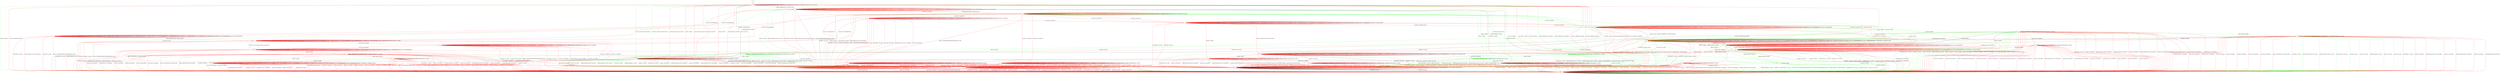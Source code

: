 digraph "" {
	graph ["Incoming time"=0.08380889892578125,
		"Outgoing time"=0.1532895565032959,
		Output="{'States': 36, 'Transitions': 837, 'Filename': '../results/ssh/OpenSSH-DropBear-z3-3.dot'}",
		Reference="{'States': 32, 'Transitions': 683, 'Filename': '../subjects/ssh/OpenSSH.dot'}",
		Solver=z3,
		Updated="{'States': 18, 'Transitions': 222, 'Filename': '../subjects/ssh/DropBear.dot'}",
		"f-measure"=0.15027624309392265,
		precision=0.3063063063063063,
		recall=0.09956076134699854
	];
	a -> a	[key=0,
		label="CH_CLOSE / CH_NONE"];
	a -> a	[key=1,
		label="CH_REQUEST_PTY / CH_NONE"];
	a -> a	[key=2,
		label="CH_EOF / CH_NONE"];
	a -> a	[key=3,
		label="CH_DATA / CH_NONE"];
	a -> a	[key=4,
		color=red,
		label="CH_WINDOW_ADJUST / CH_NONE"];
	a -> a	[key=5,
		color=red,
		label="CH_EXTENDED_DATA / CH_NONE"];
	a -> d	[key=0,
		color=green,
		label="UA_PK_NOK / KEXINIT"];
	a -> d	[key=1,
		color=green,
		label="SERVICE_REQUEST_AUTH / KEXINIT"];
	a -> d	[key=2,
		color=green,
		label="SERVICE_REQUEST_CONN / KEXINIT"];
	a -> d	[key=3,
		color=green,
		label="UA_PK_OK / KEXINIT"];
	a -> d	[key=4,
		color=red,
		label="DISCONNECT / KEXINIT"];
	a -> d	[key=5,
		color=red,
		label="UA_PK_OK / KEXINIT+DISCONNECT"];
	a -> d	[key=6,
		color=red,
		label="UA_NONE / KEXINIT+DISCONNECT"];
	a -> d	[key=7,
		color=red,
		label="NEWKEYS / KEXINIT"];
	a -> d	[key=8,
		color=red,
		label="UA_PK_NOK / KEXINIT+DISCONNECT"];
	a -> d	[key=9,
		color=red,
		label="UA_PW_OK / KEXINIT+DISCONNECT"];
	a -> d	[key=10,
		color=red,
		label="UA_PW_NOK / KEXINIT+DISCONNECT"];
	a -> e	[key=0,
		color=red,
		label="REKEY / KEXINIT|KEX31+NEWKEYS|NO_RESP"];
	a -> h	[key=0,
		label="KEXINIT / KEXINIT"];
	a -> h	[key=1,
		color=green,
		label="KEX30 / KEXINIT+UNIMPLEMENTED"];
	a -> h	[key=2,
		color=green,
		label="NEWKEYS / KEXINIT+UNIMPLEMENTED"];
	a -> h	[key=3,
		color=red,
		label="SERVICE_REQUEST_AUTH / KEXINIT"];
	a -> h	[key=4,
		color=red,
		label="DEBUG / KEXINIT"];
	a -> h	[key=5,
		color=red,
		label="SERVICE_REQUEST_CONN / KEXINIT"];
	a -> h	[key=6,
		color=red,
		label="KEX30 / KEXINIT"];
	a -> h	[key=7,
		color=red,
		label="IGNORE / KEXINIT"];
	a -> h	[key=8,
		color=red,
		label="UNIMPLEMENTED / KEXINIT"];
	a -> n	[key=0,
		color=green,
		label="CH_OPEN / KEXINIT"];
	a -> n	[key=1,
		color=red,
		label="CH_OPEN / KEXINIT+DISCONNECT"];
	o	[color=green];
	a -> o	[key=0,
		color=green,
		label="KEXINIT_PROCEED / KEXINIT"];
	b -> b	[key=0,
		label="CH_OPEN / CH_MAX"];
	b -> b	[key=1,
		color=red,
		label="DEBUG / NO_RESP"];
	b -> b	[key=2,
		color=red,
		label="IGNORE / NO_RESP"];
	b -> b	[key=3,
		color=red,
		label="UNIMPLEMENTED / NO_RESP"];
	b -> d	[key=0,
		color=green,
		label="CH_CLOSE / NO_CONN"];
	b -> d	[key=1,
		color=red,
		label="CH_CLOSE / DISCONNECT"];
	b -> g	[key=0,
		color=green,
		label="KEX30 / KEX31+NEWKEYS"];
	b -> n	[key=0,
		color=green,
		label="UA_PK_NOK / NO_CONN"];
	b -> n	[key=1,
		color=green,
		label="SERVICE_REQUEST_AUTH / NO_CONN"];
	b -> n	[key=2,
		color=green,
		label="SERVICE_REQUEST_CONN / NO_CONN"];
	b -> n	[key=3,
		color=green,
		label="NEWKEYS / UNIMPLEMENTED"];
	b -> n	[key=4,
		color=green,
		label="CH_REQUEST_PTY / NO_CONN"];
	b -> n	[key=5,
		color=green,
		label="CH_DATA / NO_CONN"];
	b -> n	[key=6,
		color=green,
		label="UA_PK_OK / NO_CONN"];
	b -> n	[key=7,
		color=green,
		label="KEXINIT_PROCEED / NO_CONN"];
	b -> n	[key=8,
		color=green,
		label="KEXINIT / NO_CONN"];
	b -> n	[key=9,
		color=green,
		label="CH_EOF / NO_CONN"];
	b -> n	[key=10,
		color=red,
		label="DISCONNECT / NO_CONN"];
	b -> n	[key=11,
		color=red,
		label="KEXINIT / DISCONNECT"];
	b -> n	[key=12,
		color=red,
		label="SERVICE_REQUEST_AUTH / DISCONNECT"];
	b -> n	[key=13,
		color=red,
		label="CH_WINDOW_ADJUST / DISCONNECT"];
	b -> n	[key=14,
		color=red,
		label="UA_PK_OK / DISCONNECT"];
	b -> n	[key=15,
		color=red,
		label="SERVICE_REQUEST_CONN / DISCONNECT"];
	b -> n	[key=16,
		color=red,
		label="UA_NONE / DISCONNECT"];
	b -> n	[key=17,
		color=red,
		label="CH_EXTENDED_DATA / DISCONNECT"];
	b -> n	[key=18,
		color=red,
		label="NEWKEYS / NO_CONN"];
	b -> n	[key=19,
		color=red,
		label="UA_PK_NOK / DISCONNECT"];
	b -> n	[key=20,
		color=red,
		label="CH_REQUEST_PTY / DISCONNECT"];
	b -> n	[key=21,
		color=red,
		label="CH_EOF / DISCONNECT"];
	b -> n	[key=22,
		color=red,
		label="CH_DATA / DISCONNECT"];
	b -> n	[key=23,
		color=red,
		label="UA_PW_OK / DISCONNECT"];
	b -> n	[key=24,
		color=red,
		label="UA_PW_NOK / DISCONNECT"];
	b -> n	[key=25,
		color=red,
		label="REKEY / DISCONNECT|NO_CONN|NO_CONN"];
	jj	[color=red];
	b -> jj	[key=0,
		color=red,
		label="KEX30 / KEX31+NEWKEYS"];
	c -> b	[key=0,
		label="KEXINIT / KEXINIT"];
	c -> c	[key=0,
		label="CH_OPEN / CH_MAX"];
	c -> c	[key=1,
		label="CH_DATA / NO_RESP"];
	c -> c	[key=2,
		color=green,
		label="UA_PK_NOK / NO_RESP"];
	c -> c	[key=3,
		color=green,
		label="SERVICE_REQUEST_AUTH / SERVICE_ACCEPT"];
	c -> c	[key=4,
		color=green,
		label="SERVICE_REQUEST_CONN / SERVICE_ACCEPT"];
	c -> c	[key=5,
		color=green,
		label="UA_PK_OK / NO_RESP"];
	c -> c	[key=6,
		color=red,
		label="SERVICE_REQUEST_AUTH / UNIMPLEMENTED"];
	c -> c	[key=7,
		color=red,
		label="CH_WINDOW_ADJUST / NO_RESP"];
	c -> c	[key=8,
		color=red,
		label="DEBUG / NO_RESP"];
	c -> c	[key=9,
		color=red,
		label="UA_PK_OK / UNIMPLEMENTED"];
	c -> c	[key=10,
		color=red,
		label="SERVICE_REQUEST_CONN / UNIMPLEMENTED"];
	c -> c	[key=11,
		color=red,
		label="UA_NONE / UNIMPLEMENTED"];
	c -> c	[key=12,
		color=red,
		label="CH_EXTENDED_DATA / NO_RESP"];
	c -> c	[key=13,
		color=red,
		label="UA_PK_NOK / UNIMPLEMENTED"];
	c -> c	[key=14,
		color=red,
		label="KEX30 / UNIMPLEMENTED"];
	c -> c	[key=15,
		color=red,
		label="IGNORE / NO_RESP"];
	c -> c	[key=16,
		color=red,
		label="CH_EOF / NO_RESP"];
	c -> c	[key=17,
		color=red,
		label="UNIMPLEMENTED / NO_RESP"];
	c -> c	[key=18,
		color=red,
		label="UA_PW_OK / UNIMPLEMENTED"];
	c -> c	[key=19,
		color=red,
		label="UA_PW_NOK / UNIMPLEMENTED"];
	c -> i	[key=0,
		color=green,
		label="CH_EOF / CH_EOF"];
	c -> i	[key=1,
		color=red,
		label="REKEY / KEXINIT|KEX31+NEWKEYS|NO_RESP"];
	c -> j	[key=0,
		color=green,
		label="CH_CLOSE / CH_EOF"];
	c -> n	[key=0,
		label="NEWKEYS / NO_CONN"];
	c -> n	[key=1,
		color=green,
		label="KEX30 / NO_CONN"];
	c -> n	[key=2,
		color=green,
		label="CH_REQUEST_PTY / NO_CONN"];
	c -> n	[key=3,
		color=red,
		label="DISCONNECT / NO_CONN"];
	c -> n	[key=4,
		color=red,
		label="CH_REQUEST_PTY / DISCONNECT"];
	r	[color=green];
	c -> r	[key=0,
		color=green,
		label="KEXINIT_PROCEED / KEXINIT"];
	t	[color=red];
	c -> t	[key=0,
		color=red,
		label="CH_CLOSE / CH_CLOSE"];
	d -> d	[key=0,
		label="KEXINIT / NO_CONN"];
	d -> d	[key=1,
		label="SERVICE_REQUEST_AUTH / NO_CONN"];
	d -> d	[key=2,
		label="UA_PK_OK / NO_CONN"];
	d -> d	[key=3,
		label="SERVICE_REQUEST_CONN / NO_CONN"];
	d -> d	[key=4,
		label="NEWKEYS / NO_CONN"];
	d -> d	[key=5,
		label="UA_PK_NOK / NO_CONN"];
	d -> d	[key=6,
		label="CH_CLOSE / CH_NONE"];
	d -> d	[key=7,
		label="CH_REQUEST_PTY / CH_NONE"];
	d -> d	[key=8,
		label="KEX30 / NO_CONN"];
	d -> d	[key=9,
		label="CH_EOF / CH_NONE"];
	d -> d	[key=10,
		label="CH_DATA / CH_NONE"];
	d -> d	[key=11,
		color=green,
		label="KEXINIT_PROCEED / NO_CONN"];
	d -> d	[key=12,
		color=red,
		label="DISCONNECT / NO_CONN"];
	d -> d	[key=13,
		color=red,
		label="CH_WINDOW_ADJUST / CH_NONE"];
	d -> d	[key=14,
		color=red,
		label="DEBUG / NO_CONN"];
	d -> d	[key=15,
		color=red,
		label="UA_NONE / NO_CONN"];
	d -> d	[key=16,
		color=red,
		label="CH_EXTENDED_DATA / CH_NONE"];
	d -> d	[key=17,
		color=red,
		label="IGNORE / NO_CONN"];
	d -> d	[key=18,
		color=red,
		label="UNIMPLEMENTED / NO_CONN"];
	d -> d	[key=19,
		color=red,
		label="UA_PW_OK / NO_CONN"];
	d -> d	[key=20,
		color=red,
		label="UA_PW_NOK / NO_CONN"];
	d -> d	[key=21,
		color=red,
		label="REKEY / NO_CONN|NO_CONN|NO_CONN"];
	d -> n	[key=0,
		label="CH_OPEN / NO_CONN"];
	e -> d	[key=0,
		label="NEWKEYS / NO_CONN"];
	e -> d	[key=1,
		color=green,
		label="KEX30 / NO_CONN"];
	e -> d	[key=2,
		color=green,
		label="SERVICE_REQUEST_CONN / NO_CONN"];
	e -> d	[key=3,
		color=red,
		label="DISCONNECT / NO_CONN"];
	e -> d	[key=4,
		color=red,
		label="SERVICE_REQUEST_CONN / DISCONNECT"];
	e -> d	[key=5,
		color=red,
		label="REKEY / UNIMPLEMENTED|UNIMPLEMENTED|NO_CONN"];
	e -> e	[key=0,
		label="CH_CLOSE / CH_NONE"];
	e -> e	[key=1,
		label="CH_REQUEST_PTY / CH_NONE"];
	e -> e	[key=2,
		label="CH_EOF / CH_NONE"];
	e -> e	[key=3,
		label="CH_DATA / CH_NONE"];
	e -> e	[key=4,
		color=green,
		label="UA_PK_NOK / UA_FAILURE"];
	e -> e	[key=5,
		color=green,
		label="SERVICE_REQUEST_AUTH / SERVICE_ACCEPT"];
	e -> e	[key=6,
		color=red,
		label="KEXINIT / UNIMPLEMENTED"];
	e -> e	[key=7,
		color=red,
		label="CH_WINDOW_ADJUST / CH_NONE"];
	e -> e	[key=8,
		color=red,
		label="DEBUG / NO_RESP"];
	e -> e	[key=9,
		color=red,
		label="UA_PK_OK / UNIMPLEMENTED"];
	e -> e	[key=10,
		color=red,
		label="UA_NONE / UNIMPLEMENTED"];
	e -> e	[key=11,
		color=red,
		label="CH_EXTENDED_DATA / CH_NONE"];
	e -> e	[key=12,
		color=red,
		label="UA_PK_NOK / UNIMPLEMENTED"];
	e -> e	[key=13,
		color=red,
		label="KEX30 / UNIMPLEMENTED"];
	e -> e	[key=14,
		color=red,
		label="IGNORE / NO_RESP"];
	e -> e	[key=15,
		color=red,
		label="UNIMPLEMENTED / NO_RESP"];
	e -> e	[key=16,
		color=red,
		label="UA_PW_OK / UNIMPLEMENTED"];
	e -> e	[key=17,
		color=red,
		label="UA_PW_NOK / UNIMPLEMENTED"];
	e -> j	[key=0,
		color=green,
		label="UA_PK_OK / UA_SUCCESS"];
	e -> j	[key=1,
		color=red,
		label="SERVICE_REQUEST_AUTH / SERVICE_ACCEPT"];
	e -> n	[key=0,
		color=green,
		label="CH_OPEN / NO_CONN"];
	p	[color=green];
	e -> p	[key=0,
		color=green,
		label="KEXINIT_PROCEED / KEXINIT"];
	q	[color=green];
	e -> q	[key=0,
		color=green,
		label="KEXINIT / KEXINIT"];
	s	[color=red];
	e -> s	[key=0,
		color=red,
		label="CH_OPEN / UNIMPLEMENTED"];
	f -> b	[key=0,
		color=green,
		label="KEXINIT / KEXINIT"];
	f -> c	[key=0,
		color=red,
		label="CH_REQUEST_PTY / CH_SUCCESS"];
	f -> f	[key=0,
		label="CH_OPEN / CH_MAX"];
	f -> f	[key=1,
		label="CH_EOF / NO_RESP"];
	f -> f	[key=2,
		color=green,
		label="UA_PK_NOK / NO_RESP"];
	f -> f	[key=3,
		color=green,
		label="SERVICE_REQUEST_AUTH / SERVICE_ACCEPT"];
	f -> f	[key=4,
		color=green,
		label="SERVICE_REQUEST_CONN / SERVICE_ACCEPT"];
	f -> f	[key=5,
		color=green,
		label="UA_PK_OK / NO_RESP"];
	f -> f	[key=6,
		color=red,
		label="SERVICE_REQUEST_AUTH / UNIMPLEMENTED"];
	f -> f	[key=7,
		color=red,
		label="CH_WINDOW_ADJUST / NO_RESP"];
	f -> f	[key=8,
		color=red,
		label="DEBUG / NO_RESP"];
	f -> f	[key=9,
		color=red,
		label="UA_PK_OK / UNIMPLEMENTED"];
	f -> f	[key=10,
		color=red,
		label="SERVICE_REQUEST_CONN / UNIMPLEMENTED"];
	f -> f	[key=11,
		color=red,
		label="UA_NONE / UNIMPLEMENTED"];
	f -> f	[key=12,
		color=red,
		label="CH_EXTENDED_DATA / NO_RESP"];
	f -> f	[key=13,
		color=red,
		label="UA_PK_NOK / UNIMPLEMENTED"];
	f -> f	[key=14,
		color=red,
		label="KEX30 / UNIMPLEMENTED"];
	f -> f	[key=15,
		color=red,
		label="IGNORE / NO_RESP"];
	f -> f	[key=16,
		color=red,
		label="CH_DATA / NO_RESP"];
	f -> f	[key=17,
		color=red,
		label="UNIMPLEMENTED / NO_RESP"];
	f -> f	[key=18,
		color=red,
		label="UA_PW_OK / UNIMPLEMENTED"];
	f -> f	[key=19,
		color=red,
		label="UA_PW_NOK / UNIMPLEMENTED"];
	f -> i	[key=0,
		color=green,
		label="CH_REQUEST_PTY / CH_SUCCESS"];
	f -> j	[key=0,
		color=green,
		label="CH_CLOSE / NO_RESP"];
	f -> k	[key=0,
		color=red,
		label="REKEY / KEXINIT|KEX31+NEWKEYS|NO_RESP"];
	f -> n	[key=0,
		label="NEWKEYS / NO_CONN"];
	f -> n	[key=1,
		color=green,
		label="KEX30 / NO_CONN"];
	f -> n	[key=2,
		color=green,
		label="CH_DATA / NO_CONN"];
	f -> n	[key=3,
		color=red,
		label="DISCONNECT / NO_CONN"];
	f -> r	[key=0,
		color=green,
		label="KEXINIT_PROCEED / KEXINIT"];
	f -> t	[key=0,
		color=red,
		label="CH_CLOSE / CH_CLOSE"];
	ff	[color=red];
	f -> ff	[key=0,
		color=red,
		label="KEXINIT / KEXINIT"];
	g -> d	[key=0,
		color=green,
		label="CH_CLOSE / NO_CONN"];
	g -> d	[key=1,
		color=red,
		label="CH_CLOSE / DISCONNECT"];
	g -> g	[key=0,
		label="CH_OPEN / CH_MAX"];
	g -> g	[key=1,
		color=green,
		label="KEX30 / UNIMPLEMENTED"];
	g -> g	[key=2,
		color=red,
		label="DEBUG / NO_RESP"];
	g -> g	[key=3,
		color=red,
		label="IGNORE / NO_RESP"];
	g -> g	[key=4,
		color=red,
		label="UNIMPLEMENTED / NO_RESP"];
	g -> k	[key=0,
		label="NEWKEYS / NO_RESP"];
	g -> n	[key=0,
		color=green,
		label="UA_PK_NOK / NO_CONN"];
	g -> n	[key=1,
		color=green,
		label="SERVICE_REQUEST_AUTH / NO_CONN"];
	g -> n	[key=2,
		color=green,
		label="SERVICE_REQUEST_CONN / NO_CONN"];
	g -> n	[key=3,
		color=green,
		label="CH_REQUEST_PTY / NO_CONN"];
	g -> n	[key=4,
		color=green,
		label="CH_DATA / NO_CONN"];
	g -> n	[key=5,
		color=green,
		label="UA_PK_OK / NO_CONN"];
	g -> n	[key=6,
		color=green,
		label="KEXINIT_PROCEED / NO_CONN"];
	g -> n	[key=7,
		color=green,
		label="KEXINIT / NO_CONN"];
	g -> n	[key=8,
		color=green,
		label="CH_EOF / NO_CONN"];
	g -> n	[key=9,
		color=red,
		label="DISCONNECT / NO_CONN"];
	g -> n	[key=10,
		color=red,
		label="KEXINIT / DISCONNECT"];
	g -> n	[key=11,
		color=red,
		label="SERVICE_REQUEST_AUTH / DISCONNECT"];
	g -> n	[key=12,
		color=red,
		label="CH_WINDOW_ADJUST / DISCONNECT"];
	g -> n	[key=13,
		color=red,
		label="UA_PK_OK / DISCONNECT"];
	g -> n	[key=14,
		color=red,
		label="SERVICE_REQUEST_CONN / DISCONNECT"];
	g -> n	[key=15,
		color=red,
		label="UA_NONE / DISCONNECT"];
	g -> n	[key=16,
		color=red,
		label="CH_EXTENDED_DATA / DISCONNECT"];
	g -> n	[key=17,
		color=red,
		label="UA_PK_NOK / DISCONNECT"];
	g -> n	[key=18,
		color=red,
		label="CH_REQUEST_PTY / DISCONNECT"];
	g -> n	[key=19,
		color=red,
		label="KEX30 / DISCONNECT"];
	g -> n	[key=20,
		color=red,
		label="CH_EOF / DISCONNECT"];
	g -> n	[key=21,
		color=red,
		label="CH_DATA / DISCONNECT"];
	g -> n	[key=22,
		color=red,
		label="UA_PW_OK / DISCONNECT"];
	g -> n	[key=23,
		color=red,
		label="UA_PW_NOK / DISCONNECT"];
	g -> n	[key=24,
		color=red,
		label="REKEY / DISCONNECT|NO_CONN|NO_CONN"];
	h -> d	[key=0,
		color=green,
		label="UA_PK_NOK / NO_CONN"];
	h -> d	[key=1,
		color=green,
		label="SERVICE_REQUEST_AUTH / NO_CONN"];
	h -> d	[key=2,
		color=green,
		label="SERVICE_REQUEST_CONN / NO_CONN"];
	h -> d	[key=3,
		color=green,
		label="UA_PK_OK / NO_CONN"];
	h -> d	[key=4,
		color=green,
		label="KEXINIT_PROCEED / NO_CONN"];
	h -> d	[key=5,
		color=green,
		label="KEXINIT / NO_CONN"];
	h -> d	[key=6,
		color=red,
		label="DISCONNECT / NO_CONN"];
	h -> d	[key=7,
		color=red,
		label="KEXINIT / DISCONNECT"];
	h -> d	[key=8,
		color=red,
		label="SERVICE_REQUEST_AUTH / DISCONNECT"];
	h -> d	[key=9,
		color=red,
		label="UA_PK_OK / DISCONNECT"];
	h -> d	[key=10,
		color=red,
		label="SERVICE_REQUEST_CONN / DISCONNECT"];
	h -> d	[key=11,
		color=red,
		label="UA_NONE / DISCONNECT"];
	h -> d	[key=12,
		color=red,
		label="NEWKEYS / NO_CONN"];
	h -> d	[key=13,
		color=red,
		label="UA_PK_NOK / DISCONNECT"];
	h -> d	[key=14,
		color=red,
		label="UA_PW_OK / DISCONNECT"];
	h -> d	[key=15,
		color=red,
		label="UA_PW_NOK / DISCONNECT"];
	h -> d	[key=16,
		color=red,
		label="REKEY / DISCONNECT|NO_CONN|NO_CONN"];
	h -> h	[key=0,
		label="CH_CLOSE / CH_NONE"];
	h -> h	[key=1,
		label="CH_REQUEST_PTY / CH_NONE"];
	h -> h	[key=2,
		label="CH_EOF / CH_NONE"];
	h -> h	[key=3,
		label="CH_DATA / CH_NONE"];
	h -> h	[key=4,
		color=green,
		label="NEWKEYS / UNIMPLEMENTED"];
	h -> h	[key=5,
		color=red,
		label="CH_WINDOW_ADJUST / CH_NONE"];
	h -> h	[key=6,
		color=red,
		label="DEBUG / NO_RESP"];
	h -> h	[key=7,
		color=red,
		label="CH_EXTENDED_DATA / CH_NONE"];
	h -> h	[key=8,
		color=red,
		label="IGNORE / NO_RESP"];
	h -> h	[key=9,
		color=red,
		label="UNIMPLEMENTED / NO_RESP"];
	h -> m	[key=0,
		label="KEX30 / KEX31+NEWKEYS"];
	h -> n	[key=0,
		color=green,
		label="CH_OPEN / NO_CONN"];
	h -> n	[key=1,
		color=red,
		label="CH_OPEN / DISCONNECT"];
	i -> b	[key=0,
		label="KEXINIT / KEXINIT"];
	i -> i	[key=0,
		label="CH_OPEN / CH_MAX"];
	i -> i	[key=1,
		label="CH_EOF / NO_RESP"];
	i -> i	[key=2,
		color=green,
		label="UA_PK_NOK / NO_RESP"];
	i -> i	[key=3,
		color=green,
		label="SERVICE_REQUEST_AUTH / SERVICE_ACCEPT"];
	i -> i	[key=4,
		color=green,
		label="SERVICE_REQUEST_CONN / SERVICE_ACCEPT"];
	i -> i	[key=5,
		color=green,
		label="UA_PK_OK / NO_RESP"];
	i -> i	[key=6,
		color=red,
		label="SERVICE_REQUEST_AUTH / NO_RESP"];
	i -> i	[key=7,
		color=red,
		label="CH_WINDOW_ADJUST / NO_RESP"];
	i -> i	[key=8,
		color=red,
		label="DEBUG / NO_RESP"];
	i -> i	[key=9,
		color=red,
		label="UA_PK_OK / UNIMPLEMENTED"];
	i -> i	[key=10,
		color=red,
		label="SERVICE_REQUEST_CONN / NO_RESP"];
	i -> i	[key=11,
		color=red,
		label="UA_NONE / UNIMPLEMENTED"];
	i -> i	[key=12,
		color=red,
		label="CH_EXTENDED_DATA / NO_RESP"];
	i -> i	[key=13,
		color=red,
		label="UA_PK_NOK / UNIMPLEMENTED"];
	i -> i	[key=14,
		color=red,
		label="KEX30 / NO_RESP"];
	i -> i	[key=15,
		color=red,
		label="IGNORE / NO_RESP"];
	i -> i	[key=16,
		color=red,
		label="CH_DATA / NO_RESP"];
	i -> i	[key=17,
		color=red,
		label="UNIMPLEMENTED / NO_RESP"];
	i -> i	[key=18,
		color=red,
		label="UA_PW_OK / UNIMPLEMENTED"];
	i -> i	[key=19,
		color=red,
		label="UA_PW_NOK / UNIMPLEMENTED"];
	i -> i	[key=20,
		color=red,
		label="REKEY / KEXINIT|KEX31+NEWKEYS|NO_RESP"];
	i -> j	[key=0,
		color=green,
		label="CH_CLOSE / NO_RESP"];
	i -> n	[key=0,
		label="NEWKEYS / NO_CONN"];
	i -> n	[key=1,
		color=green,
		label="KEX30 / NO_CONN"];
	i -> n	[key=2,
		color=green,
		label="CH_REQUEST_PTY / NO_CONN"];
	i -> n	[key=3,
		color=green,
		label="CH_DATA / NO_CONN"];
	i -> n	[key=4,
		color=red,
		label="DISCONNECT / NO_CONN"];
	i -> n	[key=5,
		color=red,
		label="CH_REQUEST_PTY / DISCONNECT"];
	i -> r	[key=0,
		color=green,
		label="KEXINIT_PROCEED / KEXINIT"];
	z	[color=red];
	i -> z	[key=0,
		color=red,
		label="CH_CLOSE / CH_CLOSE"];
	j -> d	[key=0,
		label="NEWKEYS / NO_CONN"];
	j -> d	[key=1,
		color=green,
		label="KEX30 / NO_CONN"];
	j -> d	[key=2,
		color=red,
		label="DISCONNECT / NO_CONN"];
	j -> d	[key=3,
		color=red,
		label="SERVICE_REQUEST_CONN / DISCONNECT"];
	j -> d	[key=4,
		color=red,
		label="REKEY / UNIMPLEMENTED|UNIMPLEMENTED|NO_CONN"];
	j -> j	[key=0,
		label="SERVICE_REQUEST_AUTH / SERVICE_ACCEPT"];
	j -> j	[key=1,
		label="CH_CLOSE / CH_NONE"];
	j -> j	[key=2,
		label="CH_REQUEST_PTY / CH_NONE"];
	j -> j	[key=3,
		label="CH_EOF / CH_NONE"];
	j -> j	[key=4,
		label="CH_DATA / CH_NONE"];
	j -> j	[key=5,
		color=green,
		label="UA_PK_NOK / NO_RESP"];
	j -> j	[key=6,
		color=green,
		label="SERVICE_REQUEST_CONN / SERVICE_ACCEPT"];
	j -> j	[key=7,
		color=green,
		label="UA_PK_OK / NO_RESP"];
	j -> j	[key=8,
		color=red,
		label="KEXINIT / UNIMPLEMENTED"];
	j -> j	[key=9,
		color=red,
		label="CH_WINDOW_ADJUST / CH_NONE"];
	j -> j	[key=10,
		color=red,
		label="DEBUG / NO_RESP"];
	j -> j	[key=11,
		color=red,
		label="CH_EXTENDED_DATA / CH_NONE"];
	j -> j	[key=12,
		color=red,
		label="KEX30 / UNIMPLEMENTED"];
	j -> j	[key=13,
		color=red,
		label="IGNORE / NO_RESP"];
	j -> j	[key=14,
		color=red,
		label="UNIMPLEMENTED / NO_RESP"];
	j -> k	[key=0,
		color=green,
		label="CH_OPEN / CH_OPEN_SUCCESS"];
	j -> p	[key=0,
		color=green,
		label="KEXINIT_PROCEED / KEXINIT"];
	j -> q	[key=0,
		color=green,
		label="KEXINIT / KEXINIT"];
	j -> t	[key=0,
		color=red,
		label="UA_PK_OK / UA_SUCCESS"];
	j -> t	[key=1,
		color=red,
		label="UA_PW_OK / UA_SUCCESS"];
	u	[color=red];
	j -> u	[key=0,
		color=red,
		label="UA_PW_NOK / UA_FAILURE"];
	v	[color=red];
	j -> v	[key=0,
		color=red,
		label="UA_NONE / UA_FAILURE"];
	w	[color=red];
	j -> w	[key=0,
		color=red,
		label="UA_PK_NOK / UA_FAILURE"];
	x	[color=red];
	j -> x	[key=0,
		color=red,
		label="CH_OPEN / UNIMPLEMENTED"];
	k -> b	[key=0,
		color=green,
		label="KEXINIT / KEXINIT"];
	k -> c	[key=0,
		color=green,
		label="CH_REQUEST_PTY / CH_SUCCESS"];
	k -> f	[key=0,
		color=green,
		label="CH_EOF / CH_EOF"];
	k -> i	[key=0,
		color=red,
		label="CH_REQUEST_PTY / CH_SUCCESS"];
	k -> j	[key=0,
		color=green,
		label="CH_CLOSE / CH_EOF"];
	k -> k	[key=0,
		label="CH_OPEN / CH_MAX"];
	k -> k	[key=1,
		label="CH_DATA / NO_RESP"];
	k -> k	[key=2,
		color=green,
		label="UA_PK_NOK / NO_RESP"];
	k -> k	[key=3,
		color=green,
		label="SERVICE_REQUEST_AUTH / SERVICE_ACCEPT"];
	k -> k	[key=4,
		color=green,
		label="SERVICE_REQUEST_CONN / SERVICE_ACCEPT"];
	k -> k	[key=5,
		color=green,
		label="UA_PK_OK / NO_RESP"];
	k -> k	[key=6,
		color=red,
		label="SERVICE_REQUEST_AUTH / NO_RESP"];
	k -> k	[key=7,
		color=red,
		label="CH_WINDOW_ADJUST / NO_RESP"];
	k -> k	[key=8,
		color=red,
		label="DEBUG / NO_RESP"];
	k -> k	[key=9,
		color=red,
		label="UA_PK_OK / UNIMPLEMENTED"];
	k -> k	[key=10,
		color=red,
		label="SERVICE_REQUEST_CONN / NO_RESP"];
	k -> k	[key=11,
		color=red,
		label="UA_NONE / UNIMPLEMENTED"];
	k -> k	[key=12,
		color=red,
		label="CH_EXTENDED_DATA / NO_RESP"];
	k -> k	[key=13,
		color=red,
		label="UA_PK_NOK / UNIMPLEMENTED"];
	k -> k	[key=14,
		color=red,
		label="KEX30 / NO_RESP"];
	k -> k	[key=15,
		color=red,
		label="IGNORE / NO_RESP"];
	k -> k	[key=16,
		color=red,
		label="CH_EOF / NO_RESP"];
	k -> k	[key=17,
		color=red,
		label="UNIMPLEMENTED / NO_RESP"];
	k -> k	[key=18,
		color=red,
		label="UA_PW_OK / UNIMPLEMENTED"];
	k -> k	[key=19,
		color=red,
		label="UA_PW_NOK / UNIMPLEMENTED"];
	k -> k	[key=20,
		color=red,
		label="REKEY / KEXINIT|KEX31+NEWKEYS|NO_RESP"];
	k -> n	[key=0,
		label="NEWKEYS / NO_CONN"];
	k -> n	[key=1,
		color=green,
		label="KEX30 / NO_CONN"];
	k -> n	[key=2,
		color=red,
		label="DISCONNECT / NO_CONN"];
	k -> r	[key=0,
		color=green,
		label="KEXINIT_PROCEED / KEXINIT"];
	k -> z	[key=0,
		color=red,
		label="CH_CLOSE / CH_CLOSE"];
	k -> ff	[key=0,
		color=red,
		label="KEXINIT / KEXINIT"];
	l -> a	[key=0];
	m -> d	[key=0,
		color=green,
		label="UA_PK_NOK / NO_CONN"];
	m -> d	[key=1,
		color=green,
		label="SERVICE_REQUEST_AUTH / NO_CONN"];
	m -> d	[key=2,
		color=green,
		label="SERVICE_REQUEST_CONN / NO_CONN"];
	m -> d	[key=3,
		color=green,
		label="UA_PK_OK / NO_CONN"];
	m -> d	[key=4,
		color=green,
		label="KEXINIT_PROCEED / NO_CONN"];
	m -> d	[key=5,
		color=green,
		label="KEXINIT / NO_CONN"];
	m -> d	[key=6,
		color=red,
		label="DISCONNECT / NO_CONN"];
	m -> d	[key=7,
		color=red,
		label="KEXINIT / DISCONNECT"];
	m -> d	[key=8,
		color=red,
		label="SERVICE_REQUEST_AUTH / DISCONNECT"];
	m -> d	[key=9,
		color=red,
		label="UA_PK_OK / DISCONNECT"];
	m -> d	[key=10,
		color=red,
		label="SERVICE_REQUEST_CONN / DISCONNECT"];
	m -> d	[key=11,
		color=red,
		label="UA_NONE / DISCONNECT"];
	m -> d	[key=12,
		color=red,
		label="UA_PK_NOK / DISCONNECT"];
	m -> d	[key=13,
		color=red,
		label="KEX30 / DISCONNECT"];
	m -> d	[key=14,
		color=red,
		label="UA_PW_OK / DISCONNECT"];
	m -> d	[key=15,
		color=red,
		label="UA_PW_NOK / DISCONNECT"];
	m -> d	[key=16,
		color=red,
		label="REKEY / DISCONNECT|NO_CONN|NO_CONN"];
	m -> e	[key=0,
		label="NEWKEYS / NO_RESP"];
	m -> m	[key=0,
		label="CH_CLOSE / CH_NONE"];
	m -> m	[key=1,
		label="CH_REQUEST_PTY / CH_NONE"];
	m -> m	[key=2,
		label="CH_EOF / CH_NONE"];
	m -> m	[key=3,
		label="CH_DATA / CH_NONE"];
	m -> m	[key=4,
		color=green,
		label="KEX30 / UNIMPLEMENTED"];
	m -> m	[key=5,
		color=red,
		label="CH_WINDOW_ADJUST / CH_NONE"];
	m -> m	[key=6,
		color=red,
		label="DEBUG / NO_RESP"];
	m -> m	[key=7,
		color=red,
		label="CH_EXTENDED_DATA / CH_NONE"];
	m -> m	[key=8,
		color=red,
		label="IGNORE / NO_RESP"];
	m -> m	[key=9,
		color=red,
		label="UNIMPLEMENTED / NO_RESP"];
	m -> n	[key=0,
		color=green,
		label="CH_OPEN / NO_CONN"];
	m -> n	[key=1,
		color=red,
		label="CH_OPEN / DISCONNECT"];
	n -> d	[key=0,
		label="CH_CLOSE / NO_CONN"];
	n -> n	[key=0,
		label="KEXINIT / NO_CONN"];
	n -> n	[key=1,
		label="SERVICE_REQUEST_AUTH / NO_CONN"];
	n -> n	[key=2,
		label="UA_PK_OK / NO_CONN"];
	n -> n	[key=3,
		label="SERVICE_REQUEST_CONN / NO_CONN"];
	n -> n	[key=4,
		label="NEWKEYS / NO_CONN"];
	n -> n	[key=5,
		label="UA_PK_NOK / NO_CONN"];
	n -> n	[key=6,
		label="CH_OPEN / CH_MAX"];
	n -> n	[key=7,
		label="CH_REQUEST_PTY / NO_CONN"];
	n -> n	[key=8,
		label="KEX30 / NO_CONN"];
	n -> n	[key=9,
		label="CH_EOF / NO_CONN"];
	n -> n	[key=10,
		label="CH_DATA / NO_CONN"];
	n -> n	[key=11,
		color=green,
		label="KEXINIT_PROCEED / NO_CONN"];
	n -> n	[key=12,
		color=red,
		label="DISCONNECT / NO_CONN"];
	n -> n	[key=13,
		color=red,
		label="CH_WINDOW_ADJUST / NO_CONN"];
	n -> n	[key=14,
		color=red,
		label="DEBUG / NO_CONN"];
	n -> n	[key=15,
		color=red,
		label="UA_NONE / NO_CONN"];
	n -> n	[key=16,
		color=red,
		label="CH_EXTENDED_DATA / NO_CONN"];
	n -> n	[key=17,
		color=red,
		label="IGNORE / NO_CONN"];
	n -> n	[key=18,
		color=red,
		label="UNIMPLEMENTED / NO_CONN"];
	n -> n	[key=19,
		color=red,
		label="UA_PW_OK / NO_CONN"];
	n -> n	[key=20,
		color=red,
		label="UA_PW_NOK / NO_CONN"];
	n -> n	[key=21,
		color=red,
		label="REKEY / NO_CONN|NO_CONN|NO_CONN"];
	o -> d	[key=0,
		color=green,
		label="UA_PK_NOK / NO_CONN"];
	o -> d	[key=1,
		color=green,
		label="SERVICE_REQUEST_AUTH / NO_CONN"];
	o -> d	[key=2,
		color=green,
		label="SERVICE_REQUEST_CONN / NO_CONN"];
	o -> d	[key=3,
		color=green,
		label="UA_PK_OK / NO_CONN"];
	o -> d	[key=4,
		color=green,
		label="KEXINIT_PROCEED / NO_CONN"];
	o -> d	[key=5,
		color=green,
		label="KEXINIT / NO_CONN"];
	o -> h	[key=0,
		color=green,
		label="KEX30 / NO_RESP"];
	o -> n	[key=0,
		color=green,
		label="CH_OPEN / NO_CONN"];
	o -> o	[key=0,
		color=green,
		label="NEWKEYS / UNIMPLEMENTED"];
	o -> o	[key=1,
		color=green,
		label="CH_REQUEST_PTY / CH_NONE"];
	o -> o	[key=2,
		color=green,
		label="CH_DATA / CH_NONE"];
	o -> o	[key=3,
		color=green,
		label="CH_CLOSE / CH_NONE"];
	o -> o	[key=4,
		color=green,
		label="CH_EOF / CH_NONE"];
	p -> d	[key=0,
		color=green,
		label="UA_PK_NOK / NO_CONN"];
	p -> d	[key=1,
		color=green,
		label="SERVICE_REQUEST_AUTH / NO_CONN"];
	p -> d	[key=2,
		color=green,
		label="SERVICE_REQUEST_CONN / NO_CONN"];
	p -> d	[key=3,
		color=green,
		label="NEWKEYS / UNIMPLEMENTED"];
	p -> d	[key=4,
		color=green,
		label="UA_PK_OK / NO_CONN"];
	p -> d	[key=5,
		color=green,
		label="KEXINIT_PROCEED / NO_CONN"];
	p -> d	[key=6,
		color=green,
		label="KEXINIT / NO_CONN"];
	p -> n	[key=0,
		color=green,
		label="CH_OPEN / NO_CONN"];
	p -> p	[key=0,
		color=green,
		label="CH_REQUEST_PTY / CH_NONE"];
	p -> p	[key=1,
		color=green,
		label="CH_DATA / CH_NONE"];
	p -> p	[key=2,
		color=green,
		label="CH_CLOSE / CH_NONE"];
	p -> p	[key=3,
		color=green,
		label="CH_EOF / CH_NONE"];
	p -> q	[key=0,
		color=green,
		label="KEX30 / NO_RESP"];
	q -> d	[key=0,
		color=green,
		label="UA_PK_NOK / NO_CONN"];
	q -> d	[key=1,
		color=green,
		label="SERVICE_REQUEST_AUTH / NO_CONN"];
	q -> d	[key=2,
		color=green,
		label="SERVICE_REQUEST_CONN / NO_CONN"];
	q -> d	[key=3,
		color=green,
		label="NEWKEYS / UNIMPLEMENTED"];
	q -> d	[key=4,
		color=green,
		label="UA_PK_OK / NO_CONN"];
	q -> d	[key=5,
		color=green,
		label="KEXINIT_PROCEED / NO_CONN"];
	q -> d	[key=6,
		color=green,
		label="KEXINIT / NO_CONN"];
	q -> m	[key=0,
		color=green,
		label="KEX30 / KEX31+NEWKEYS"];
	q -> n	[key=0,
		color=green,
		label="CH_OPEN / NO_CONN"];
	q -> q	[key=0,
		color=green,
		label="CH_REQUEST_PTY / CH_NONE"];
	q -> q	[key=1,
		color=green,
		label="CH_DATA / CH_NONE"];
	q -> q	[key=2,
		color=green,
		label="CH_CLOSE / CH_NONE"];
	q -> q	[key=3,
		color=green,
		label="CH_EOF / CH_NONE"];
	r -> b	[key=0,
		color=green,
		label="KEX30 / NO_RESP"];
	r -> d	[key=0,
		color=green,
		label="CH_CLOSE / NO_CONN"];
	r -> n	[key=0,
		color=green,
		label="UA_PK_NOK / NO_CONN"];
	r -> n	[key=1,
		color=green,
		label="SERVICE_REQUEST_AUTH / NO_CONN"];
	r -> n	[key=2,
		color=green,
		label="SERVICE_REQUEST_CONN / NO_CONN"];
	r -> n	[key=3,
		color=green,
		label="NEWKEYS / UNIMPLEMENTED"];
	r -> n	[key=4,
		color=green,
		label="CH_REQUEST_PTY / NO_CONN"];
	r -> n	[key=5,
		color=green,
		label="CH_DATA / NO_CONN"];
	r -> n	[key=6,
		color=green,
		label="UA_PK_OK / NO_CONN"];
	r -> n	[key=7,
		color=green,
		label="KEXINIT_PROCEED / NO_CONN"];
	r -> n	[key=8,
		color=green,
		label="KEXINIT / NO_CONN"];
	r -> n	[key=9,
		color=green,
		label="CH_EOF / NO_CONN"];
	r -> r	[key=0,
		color=green,
		label="CH_OPEN / CH_MAX"];
	s -> e	[key=0,
		color=red,
		label="CH_CLOSE / UNIMPLEMENTED"];
	s -> n	[key=0,
		color=red,
		label="DISCONNECT / NO_CONN"];
	s -> n	[key=1,
		color=red,
		label="SERVICE_REQUEST_CONN / DISCONNECT"];
	s -> n	[key=2,
		color=red,
		label="NEWKEYS / NO_CONN"];
	s -> n	[key=3,
		color=red,
		label="REKEY / UNIMPLEMENTED|UNIMPLEMENTED|NO_CONN"];
	s -> s	[key=0,
		color=red,
		label="KEXINIT / UNIMPLEMENTED"];
	s -> s	[key=1,
		color=red,
		label="CH_WINDOW_ADJUST / UNIMPLEMENTED"];
	s -> s	[key=2,
		color=red,
		label="DEBUG / NO_RESP"];
	s -> s	[key=3,
		color=red,
		label="UA_PK_OK / UNIMPLEMENTED"];
	s -> s	[key=4,
		color=red,
		label="UA_NONE / UNIMPLEMENTED"];
	s -> s	[key=5,
		color=red,
		label="CH_EXTENDED_DATA / UNIMPLEMENTED"];
	s -> s	[key=6,
		color=red,
		label="UA_PK_NOK / UNIMPLEMENTED"];
	s -> s	[key=7,
		color=red,
		label="CH_OPEN / CH_MAX"];
	s -> s	[key=8,
		color=red,
		label="CH_REQUEST_PTY / UNIMPLEMENTED"];
	s -> s	[key=9,
		color=red,
		label="KEX30 / UNIMPLEMENTED"];
	s -> s	[key=10,
		color=red,
		label="IGNORE / NO_RESP"];
	s -> s	[key=11,
		color=red,
		label="CH_EOF / UNIMPLEMENTED"];
	s -> s	[key=12,
		color=red,
		label="CH_DATA / UNIMPLEMENTED"];
	s -> s	[key=13,
		color=red,
		label="UNIMPLEMENTED / NO_RESP"];
	s -> s	[key=14,
		color=red,
		label="UA_PW_OK / UNIMPLEMENTED"];
	s -> s	[key=15,
		color=red,
		label="UA_PW_NOK / UNIMPLEMENTED"];
	s -> x	[key=0,
		color=red,
		label="SERVICE_REQUEST_AUTH / SERVICE_ACCEPT"];
	t -> d	[key=0,
		color=red,
		label="DISCONNECT / NO_CONN"];
	t -> d	[key=1,
		color=red,
		label="NEWKEYS / NO_CONN"];
	t -> f	[key=0,
		color=red,
		label="CH_OPEN / CH_OPEN_SUCCESS"];
	t -> t	[key=0,
		color=red,
		label="SERVICE_REQUEST_AUTH / UNIMPLEMENTED"];
	t -> t	[key=1,
		color=red,
		label="CH_WINDOW_ADJUST / CH_NONE"];
	t -> t	[key=2,
		color=red,
		label="DEBUG / NO_RESP"];
	t -> t	[key=3,
		color=red,
		label="UA_PK_OK / UNIMPLEMENTED"];
	t -> t	[key=4,
		color=red,
		label="SERVICE_REQUEST_CONN / UNIMPLEMENTED"];
	t -> t	[key=5,
		color=red,
		label="UA_NONE / UNIMPLEMENTED"];
	t -> t	[key=6,
		color=red,
		label="CH_EXTENDED_DATA / CH_NONE"];
	t -> t	[key=7,
		color=red,
		label="UA_PK_NOK / UNIMPLEMENTED"];
	t -> t	[key=8,
		color=red,
		label="CH_CLOSE / CH_NONE"];
	t -> t	[key=9,
		color=red,
		label="CH_REQUEST_PTY / CH_NONE"];
	t -> t	[key=10,
		color=red,
		label="KEX30 / UNIMPLEMENTED"];
	t -> t	[key=11,
		color=red,
		label="IGNORE / NO_RESP"];
	t -> t	[key=12,
		color=red,
		label="CH_EOF / CH_NONE"];
	t -> t	[key=13,
		color=red,
		label="CH_DATA / CH_NONE"];
	t -> t	[key=14,
		color=red,
		label="UNIMPLEMENTED / NO_RESP"];
	t -> t	[key=15,
		color=red,
		label="UA_PW_OK / UNIMPLEMENTED"];
	t -> t	[key=16,
		color=red,
		label="UA_PW_NOK / UNIMPLEMENTED"];
	y	[color=red];
	t -> y	[key=0,
		color=red,
		label="KEXINIT / KEXINIT"];
	t -> z	[key=0,
		color=red,
		label="REKEY / KEXINIT|KEX31+NEWKEYS|NO_RESP"];
	u -> d	[key=0,
		color=red,
		label="DISCONNECT / NO_CONN"];
	u -> d	[key=1,
		color=red,
		label="UA_PK_OK / DISCONNECT"];
	u -> d	[key=2,
		color=red,
		label="SERVICE_REQUEST_CONN / DISCONNECT"];
	u -> d	[key=3,
		color=red,
		label="UA_NONE / DISCONNECT"];
	u -> d	[key=4,
		color=red,
		label="NEWKEYS / NO_CONN"];
	u -> d	[key=5,
		color=red,
		label="UA_PK_NOK / DISCONNECT"];
	u -> d	[key=6,
		color=red,
		label="REKEY / UNIMPLEMENTED|UNIMPLEMENTED|NO_CONN"];
	u -> t	[key=0,
		color=red,
		label="UA_PW_OK / UA_SUCCESS"];
	u -> u	[key=0,
		color=red,
		label="KEXINIT / UNIMPLEMENTED"];
	u -> u	[key=1,
		color=red,
		label="SERVICE_REQUEST_AUTH / SERVICE_ACCEPT"];
	u -> u	[key=2,
		color=red,
		label="CH_WINDOW_ADJUST / CH_NONE"];
	u -> u	[key=3,
		color=red,
		label="DEBUG / NO_RESP"];
	u -> u	[key=4,
		color=red,
		label="CH_EXTENDED_DATA / CH_NONE"];
	u -> u	[key=5,
		color=red,
		label="CH_CLOSE / CH_NONE"];
	u -> u	[key=6,
		color=red,
		label="CH_REQUEST_PTY / CH_NONE"];
	u -> u	[key=7,
		color=red,
		label="KEX30 / UNIMPLEMENTED"];
	u -> u	[key=8,
		color=red,
		label="IGNORE / NO_RESP"];
	u -> u	[key=9,
		color=red,
		label="CH_EOF / CH_NONE"];
	u -> u	[key=10,
		color=red,
		label="CH_DATA / CH_NONE"];
	u -> u	[key=11,
		color=red,
		label="UNIMPLEMENTED / NO_RESP"];
	u -> u	[key=12,
		color=red,
		label="UA_PW_NOK / UA_FAILURE"];
	aa	[color=red];
	u -> aa	[key=0,
		color=red,
		label="CH_OPEN / UNIMPLEMENTED"];
	v -> d	[key=0,
		color=red,
		label="DISCONNECT / NO_CONN"];
	v -> d	[key=1,
		color=red,
		label="UA_PK_OK / DISCONNECT"];
	v -> d	[key=2,
		color=red,
		label="SERVICE_REQUEST_CONN / DISCONNECT"];
	v -> d	[key=3,
		color=red,
		label="NEWKEYS / NO_CONN"];
	v -> d	[key=4,
		color=red,
		label="UA_PK_NOK / DISCONNECT"];
	v -> d	[key=5,
		color=red,
		label="UA_PW_OK / DISCONNECT"];
	v -> d	[key=6,
		color=red,
		label="UA_PW_NOK / DISCONNECT"];
	v -> d	[key=7,
		color=red,
		label="REKEY / UNIMPLEMENTED|UNIMPLEMENTED|NO_CONN"];
	v -> v	[key=0,
		color=red,
		label="KEXINIT / UNIMPLEMENTED"];
	v -> v	[key=1,
		color=red,
		label="SERVICE_REQUEST_AUTH / SERVICE_ACCEPT"];
	v -> v	[key=2,
		color=red,
		label="CH_WINDOW_ADJUST / CH_NONE"];
	v -> v	[key=3,
		color=red,
		label="DEBUG / NO_RESP"];
	v -> v	[key=4,
		color=red,
		label="UA_NONE / UA_FAILURE"];
	v -> v	[key=5,
		color=red,
		label="CH_EXTENDED_DATA / CH_NONE"];
	v -> v	[key=6,
		color=red,
		label="CH_CLOSE / CH_NONE"];
	v -> v	[key=7,
		color=red,
		label="CH_REQUEST_PTY / CH_NONE"];
	v -> v	[key=8,
		color=red,
		label="KEX30 / UNIMPLEMENTED"];
	v -> v	[key=9,
		color=red,
		label="IGNORE / NO_RESP"];
	v -> v	[key=10,
		color=red,
		label="CH_EOF / CH_NONE"];
	v -> v	[key=11,
		color=red,
		label="CH_DATA / CH_NONE"];
	v -> v	[key=12,
		color=red,
		label="UNIMPLEMENTED / NO_RESP"];
	bb	[color=red];
	v -> bb	[key=0,
		color=red,
		label="CH_OPEN / UNIMPLEMENTED"];
	w -> d	[key=0,
		color=red,
		label="DISCONNECT / NO_CONN"];
	w -> d	[key=1,
		color=red,
		label="UA_PK_OK / DISCONNECT"];
	w -> d	[key=2,
		color=red,
		label="SERVICE_REQUEST_CONN / DISCONNECT"];
	w -> d	[key=3,
		color=red,
		label="UA_NONE / DISCONNECT"];
	w -> d	[key=4,
		color=red,
		label="NEWKEYS / NO_CONN"];
	w -> d	[key=5,
		color=red,
		label="UA_PW_OK / DISCONNECT"];
	w -> d	[key=6,
		color=red,
		label="UA_PW_NOK / DISCONNECT"];
	w -> d	[key=7,
		color=red,
		label="REKEY / UNIMPLEMENTED|UNIMPLEMENTED|NO_CONN"];
	w -> w	[key=0,
		color=red,
		label="KEXINIT / UNIMPLEMENTED"];
	w -> w	[key=1,
		color=red,
		label="SERVICE_REQUEST_AUTH / SERVICE_ACCEPT"];
	w -> w	[key=2,
		color=red,
		label="CH_WINDOW_ADJUST / CH_NONE"];
	w -> w	[key=3,
		color=red,
		label="DEBUG / NO_RESP"];
	w -> w	[key=4,
		color=red,
		label="CH_EXTENDED_DATA / CH_NONE"];
	w -> w	[key=5,
		color=red,
		label="UA_PK_NOK / UA_FAILURE"];
	w -> w	[key=6,
		color=red,
		label="CH_CLOSE / CH_NONE"];
	w -> w	[key=7,
		color=red,
		label="CH_REQUEST_PTY / CH_NONE"];
	w -> w	[key=8,
		color=red,
		label="KEX30 / UNIMPLEMENTED"];
	w -> w	[key=9,
		color=red,
		label="IGNORE / NO_RESP"];
	w -> w	[key=10,
		color=red,
		label="CH_EOF / CH_NONE"];
	w -> w	[key=11,
		color=red,
		label="CH_DATA / CH_NONE"];
	w -> w	[key=12,
		color=red,
		label="UNIMPLEMENTED / NO_RESP"];
	cc	[color=red];
	w -> cc	[key=0,
		color=red,
		label="CH_OPEN / UNIMPLEMENTED"];
	x -> j	[key=0,
		color=red,
		label="CH_CLOSE / UNIMPLEMENTED"];
	x -> n	[key=0,
		color=red,
		label="DISCONNECT / NO_CONN"];
	x -> n	[key=1,
		color=red,
		label="SERVICE_REQUEST_CONN / DISCONNECT"];
	x -> n	[key=2,
		color=red,
		label="NEWKEYS / NO_CONN"];
	x -> n	[key=3,
		color=red,
		label="REKEY / UNIMPLEMENTED|UNIMPLEMENTED|NO_CONN"];
	x -> x	[key=0,
		color=red,
		label="KEXINIT / UNIMPLEMENTED"];
	x -> x	[key=1,
		color=red,
		label="SERVICE_REQUEST_AUTH / SERVICE_ACCEPT"];
	x -> x	[key=2,
		color=red,
		label="CH_WINDOW_ADJUST / UNIMPLEMENTED"];
	x -> x	[key=3,
		color=red,
		label="DEBUG / NO_RESP"];
	x -> x	[key=4,
		color=red,
		label="CH_EXTENDED_DATA / UNIMPLEMENTED"];
	x -> x	[key=5,
		color=red,
		label="CH_OPEN / CH_MAX"];
	x -> x	[key=6,
		color=red,
		label="CH_REQUEST_PTY / UNIMPLEMENTED"];
	x -> x	[key=7,
		color=red,
		label="KEX30 / UNIMPLEMENTED"];
	x -> x	[key=8,
		color=red,
		label="IGNORE / NO_RESP"];
	x -> x	[key=9,
		color=red,
		label="CH_EOF / UNIMPLEMENTED"];
	x -> x	[key=10,
		color=red,
		label="CH_DATA / UNIMPLEMENTED"];
	x -> x	[key=11,
		color=red,
		label="UNIMPLEMENTED / NO_RESP"];
	x -> aa	[key=0,
		color=red,
		label="UA_PW_NOK / UA_FAILURE"];
	x -> bb	[key=0,
		color=red,
		label="UA_NONE / UA_FAILURE"];
	x -> cc	[key=0,
		color=red,
		label="UA_PK_NOK / UA_FAILURE"];
	dd	[color=red];
	x -> dd	[key=0,
		color=red,
		label="UA_PK_OK / UA_SUCCESS"];
	x -> dd	[key=1,
		color=red,
		label="UA_PW_OK / UA_SUCCESS"];
	y -> d	[key=0,
		color=red,
		label="DISCONNECT / NO_CONN"];
	y -> d	[key=1,
		color=red,
		label="KEXINIT / DISCONNECT"];
	y -> d	[key=2,
		color=red,
		label="SERVICE_REQUEST_AUTH / DISCONNECT"];
	y -> d	[key=3,
		color=red,
		label="UA_PK_OK / DISCONNECT"];
	y -> d	[key=4,
		color=red,
		label="SERVICE_REQUEST_CONN / DISCONNECT"];
	y -> d	[key=5,
		color=red,
		label="UA_NONE / DISCONNECT"];
	y -> d	[key=6,
		color=red,
		label="NEWKEYS / NO_CONN"];
	y -> d	[key=7,
		color=red,
		label="UA_PK_NOK / DISCONNECT"];
	y -> d	[key=8,
		color=red,
		label="UA_PW_OK / DISCONNECT"];
	y -> d	[key=9,
		color=red,
		label="UA_PW_NOK / DISCONNECT"];
	y -> d	[key=10,
		color=red,
		label="REKEY / DISCONNECT|NO_CONN|NO_CONN"];
	y -> n	[key=0,
		color=red,
		label="CH_OPEN / DISCONNECT"];
	y -> y	[key=0,
		color=red,
		label="CH_WINDOW_ADJUST / CH_NONE"];
	y -> y	[key=1,
		color=red,
		label="DEBUG / NO_RESP"];
	y -> y	[key=2,
		color=red,
		label="CH_EXTENDED_DATA / CH_NONE"];
	y -> y	[key=3,
		color=red,
		label="CH_CLOSE / CH_NONE"];
	y -> y	[key=4,
		color=red,
		label="CH_REQUEST_PTY / CH_NONE"];
	y -> y	[key=5,
		color=red,
		label="IGNORE / NO_RESP"];
	y -> y	[key=6,
		color=red,
		label="CH_EOF / CH_NONE"];
	y -> y	[key=7,
		color=red,
		label="CH_DATA / CH_NONE"];
	y -> y	[key=8,
		color=red,
		label="UNIMPLEMENTED / NO_RESP"];
	ee	[color=red];
	y -> ee	[key=0,
		color=red,
		label="KEX30 / KEX31+NEWKEYS"];
	z -> d	[key=0,
		color=red,
		label="DISCONNECT / NO_CONN"];
	z -> d	[key=1,
		color=red,
		label="NEWKEYS / NO_CONN"];
	z -> k	[key=0,
		color=red,
		label="CH_OPEN / CH_OPEN_SUCCESS"];
	z -> y	[key=0,
		color=red,
		label="KEXINIT / KEXINIT"];
	z -> z	[key=0,
		color=red,
		label="SERVICE_REQUEST_AUTH / NO_RESP"];
	z -> z	[key=1,
		color=red,
		label="CH_WINDOW_ADJUST / CH_NONE"];
	z -> z	[key=2,
		color=red,
		label="DEBUG / NO_RESP"];
	z -> z	[key=3,
		color=red,
		label="UA_PK_OK / UNIMPLEMENTED"];
	z -> z	[key=4,
		color=red,
		label="SERVICE_REQUEST_CONN / NO_RESP"];
	z -> z	[key=5,
		color=red,
		label="UA_NONE / UNIMPLEMENTED"];
	z -> z	[key=6,
		color=red,
		label="CH_EXTENDED_DATA / CH_NONE"];
	z -> z	[key=7,
		color=red,
		label="UA_PK_NOK / UNIMPLEMENTED"];
	z -> z	[key=8,
		color=red,
		label="CH_CLOSE / CH_NONE"];
	z -> z	[key=9,
		color=red,
		label="CH_REQUEST_PTY / CH_NONE"];
	z -> z	[key=10,
		color=red,
		label="KEX30 / NO_RESP"];
	z -> z	[key=11,
		color=red,
		label="IGNORE / NO_RESP"];
	z -> z	[key=12,
		color=red,
		label="CH_EOF / CH_NONE"];
	z -> z	[key=13,
		color=red,
		label="CH_DATA / CH_NONE"];
	z -> z	[key=14,
		color=red,
		label="UNIMPLEMENTED / NO_RESP"];
	z -> z	[key=15,
		color=red,
		label="UA_PW_OK / UNIMPLEMENTED"];
	z -> z	[key=16,
		color=red,
		label="UA_PW_NOK / UNIMPLEMENTED"];
	z -> z	[key=17,
		color=red,
		label="REKEY / KEXINIT|KEX31+NEWKEYS|NO_RESP"];
	aa -> n	[key=0,
		color=red,
		label="DISCONNECT / NO_CONN"];
	aa -> n	[key=1,
		color=red,
		label="UA_PK_OK / DISCONNECT"];
	aa -> n	[key=2,
		color=red,
		label="SERVICE_REQUEST_CONN / DISCONNECT"];
	aa -> n	[key=3,
		color=red,
		label="UA_NONE / DISCONNECT"];
	aa -> n	[key=4,
		color=red,
		label="NEWKEYS / NO_CONN"];
	aa -> n	[key=5,
		color=red,
		label="UA_PK_NOK / DISCONNECT"];
	aa -> n	[key=6,
		color=red,
		label="REKEY / UNIMPLEMENTED|UNIMPLEMENTED|NO_CONN"];
	aa -> u	[key=0,
		color=red,
		label="CH_CLOSE / UNIMPLEMENTED"];
	aa -> aa	[key=0,
		color=red,
		label="KEXINIT / UNIMPLEMENTED"];
	aa -> aa	[key=1,
		color=red,
		label="SERVICE_REQUEST_AUTH / SERVICE_ACCEPT"];
	aa -> aa	[key=2,
		color=red,
		label="CH_WINDOW_ADJUST / UNIMPLEMENTED"];
	aa -> aa	[key=3,
		color=red,
		label="DEBUG / NO_RESP"];
	aa -> aa	[key=4,
		color=red,
		label="CH_EXTENDED_DATA / UNIMPLEMENTED"];
	aa -> aa	[key=5,
		color=red,
		label="CH_OPEN / CH_MAX"];
	aa -> aa	[key=6,
		color=red,
		label="CH_REQUEST_PTY / UNIMPLEMENTED"];
	aa -> aa	[key=7,
		color=red,
		label="KEX30 / UNIMPLEMENTED"];
	aa -> aa	[key=8,
		color=red,
		label="IGNORE / NO_RESP"];
	aa -> aa	[key=9,
		color=red,
		label="CH_EOF / UNIMPLEMENTED"];
	aa -> aa	[key=10,
		color=red,
		label="CH_DATA / UNIMPLEMENTED"];
	aa -> aa	[key=11,
		color=red,
		label="UNIMPLEMENTED / NO_RESP"];
	aa -> aa	[key=12,
		color=red,
		label="UA_PW_NOK / UA_FAILURE"];
	aa -> dd	[key=0,
		color=red,
		label="UA_PW_OK / UA_SUCCESS"];
	bb -> n	[key=0,
		color=red,
		label="DISCONNECT / NO_CONN"];
	bb -> n	[key=1,
		color=red,
		label="UA_PK_OK / DISCONNECT"];
	bb -> n	[key=2,
		color=red,
		label="SERVICE_REQUEST_CONN / DISCONNECT"];
	bb -> n	[key=3,
		color=red,
		label="NEWKEYS / NO_CONN"];
	bb -> n	[key=4,
		color=red,
		label="UA_PK_NOK / DISCONNECT"];
	bb -> n	[key=5,
		color=red,
		label="UA_PW_OK / DISCONNECT"];
	bb -> n	[key=6,
		color=red,
		label="UA_PW_NOK / DISCONNECT"];
	bb -> n	[key=7,
		color=red,
		label="REKEY / UNIMPLEMENTED|UNIMPLEMENTED|NO_CONN"];
	bb -> v	[key=0,
		color=red,
		label="CH_CLOSE / UNIMPLEMENTED"];
	bb -> bb	[key=0,
		color=red,
		label="KEXINIT / UNIMPLEMENTED"];
	bb -> bb	[key=1,
		color=red,
		label="SERVICE_REQUEST_AUTH / SERVICE_ACCEPT"];
	bb -> bb	[key=2,
		color=red,
		label="CH_WINDOW_ADJUST / UNIMPLEMENTED"];
	bb -> bb	[key=3,
		color=red,
		label="DEBUG / NO_RESP"];
	bb -> bb	[key=4,
		color=red,
		label="UA_NONE / UA_FAILURE"];
	bb -> bb	[key=5,
		color=red,
		label="CH_EXTENDED_DATA / UNIMPLEMENTED"];
	bb -> bb	[key=6,
		color=red,
		label="CH_OPEN / CH_MAX"];
	bb -> bb	[key=7,
		color=red,
		label="CH_REQUEST_PTY / UNIMPLEMENTED"];
	bb -> bb	[key=8,
		color=red,
		label="KEX30 / UNIMPLEMENTED"];
	bb -> bb	[key=9,
		color=red,
		label="IGNORE / NO_RESP"];
	bb -> bb	[key=10,
		color=red,
		label="CH_EOF / UNIMPLEMENTED"];
	bb -> bb	[key=11,
		color=red,
		label="CH_DATA / UNIMPLEMENTED"];
	bb -> bb	[key=12,
		color=red,
		label="UNIMPLEMENTED / NO_RESP"];
	cc -> n	[key=0,
		color=red,
		label="DISCONNECT / NO_CONN"];
	cc -> n	[key=1,
		color=red,
		label="UA_PK_OK / DISCONNECT"];
	cc -> n	[key=2,
		color=red,
		label="SERVICE_REQUEST_CONN / DISCONNECT"];
	cc -> n	[key=3,
		color=red,
		label="UA_NONE / DISCONNECT"];
	cc -> n	[key=4,
		color=red,
		label="NEWKEYS / NO_CONN"];
	cc -> n	[key=5,
		color=red,
		label="UA_PW_OK / DISCONNECT"];
	cc -> n	[key=6,
		color=red,
		label="UA_PW_NOK / DISCONNECT"];
	cc -> n	[key=7,
		color=red,
		label="REKEY / UNIMPLEMENTED|UNIMPLEMENTED|NO_CONN"];
	cc -> w	[key=0,
		color=red,
		label="CH_CLOSE / UNIMPLEMENTED"];
	cc -> cc	[key=0,
		color=red,
		label="KEXINIT / UNIMPLEMENTED"];
	cc -> cc	[key=1,
		color=red,
		label="SERVICE_REQUEST_AUTH / SERVICE_ACCEPT"];
	cc -> cc	[key=2,
		color=red,
		label="CH_WINDOW_ADJUST / UNIMPLEMENTED"];
	cc -> cc	[key=3,
		color=red,
		label="DEBUG / NO_RESP"];
	cc -> cc	[key=4,
		color=red,
		label="CH_EXTENDED_DATA / UNIMPLEMENTED"];
	cc -> cc	[key=5,
		color=red,
		label="UA_PK_NOK / UA_FAILURE"];
	cc -> cc	[key=6,
		color=red,
		label="CH_OPEN / CH_MAX"];
	cc -> cc	[key=7,
		color=red,
		label="CH_REQUEST_PTY / UNIMPLEMENTED"];
	cc -> cc	[key=8,
		color=red,
		label="KEX30 / UNIMPLEMENTED"];
	cc -> cc	[key=9,
		color=red,
		label="IGNORE / NO_RESP"];
	cc -> cc	[key=10,
		color=red,
		label="CH_EOF / UNIMPLEMENTED"];
	cc -> cc	[key=11,
		color=red,
		label="CH_DATA / UNIMPLEMENTED"];
	cc -> cc	[key=12,
		color=red,
		label="UNIMPLEMENTED / NO_RESP"];
	dd -> d	[key=0,
		color=red,
		label="CH_CLOSE / DISCONNECT"];
	dd -> n	[key=0,
		color=red,
		label="DISCONNECT / NO_CONN"];
	dd -> n	[key=1,
		color=red,
		label="CH_EXTENDED_DATA / DISCONNECT"];
	dd -> n	[key=2,
		color=red,
		label="NEWKEYS / NO_CONN"];
	dd -> n	[key=3,
		color=red,
		label="CH_REQUEST_PTY / DISCONNECT"];
	dd -> n	[key=4,
		color=red,
		label="CH_EOF / DISCONNECT"];
	dd -> n	[key=5,
		color=red,
		label="CH_DATA / DISCONNECT"];
	dd -> dd	[key=0,
		color=red,
		label="SERVICE_REQUEST_AUTH / UNIMPLEMENTED"];
	dd -> dd	[key=1,
		color=red,
		label="CH_WINDOW_ADJUST / NO_RESP"];
	dd -> dd	[key=2,
		color=red,
		label="DEBUG / NO_RESP"];
	dd -> dd	[key=3,
		color=red,
		label="UA_PK_OK / UNIMPLEMENTED"];
	dd -> dd	[key=4,
		color=red,
		label="SERVICE_REQUEST_CONN / UNIMPLEMENTED"];
	dd -> dd	[key=5,
		color=red,
		label="UA_NONE / UNIMPLEMENTED"];
	dd -> dd	[key=6,
		color=red,
		label="UA_PK_NOK / UNIMPLEMENTED"];
	dd -> dd	[key=7,
		color=red,
		label="CH_OPEN / CH_MAX"];
	dd -> dd	[key=8,
		color=red,
		label="KEX30 / UNIMPLEMENTED"];
	dd -> dd	[key=9,
		color=red,
		label="IGNORE / NO_RESP"];
	dd -> dd	[key=10,
		color=red,
		label="UNIMPLEMENTED / NO_RESP"];
	dd -> dd	[key=11,
		color=red,
		label="UA_PW_OK / UNIMPLEMENTED"];
	dd -> dd	[key=12,
		color=red,
		label="UA_PW_NOK / UNIMPLEMENTED"];
	gg	[color=red];
	dd -> gg	[key=0,
		color=red,
		label="KEXINIT / KEXINIT"];
	hh	[color=red];
	dd -> hh	[key=0,
		color=red,
		label="REKEY / KEXINIT|KEX31+NEWKEYS|NO_RESP"];
	ee -> d	[key=0,
		color=red,
		label="DISCONNECT / NO_CONN"];
	ee -> d	[key=1,
		color=red,
		label="KEXINIT / DISCONNECT"];
	ee -> d	[key=2,
		color=red,
		label="SERVICE_REQUEST_AUTH / DISCONNECT"];
	ee -> d	[key=3,
		color=red,
		label="UA_PK_OK / DISCONNECT"];
	ee -> d	[key=4,
		color=red,
		label="SERVICE_REQUEST_CONN / DISCONNECT"];
	ee -> d	[key=5,
		color=red,
		label="UA_NONE / DISCONNECT"];
	ee -> d	[key=6,
		color=red,
		label="UA_PK_NOK / DISCONNECT"];
	ee -> d	[key=7,
		color=red,
		label="KEX30 / DISCONNECT"];
	ee -> d	[key=8,
		color=red,
		label="UA_PW_OK / DISCONNECT"];
	ee -> d	[key=9,
		color=red,
		label="UA_PW_NOK / DISCONNECT"];
	ee -> d	[key=10,
		color=red,
		label="REKEY / DISCONNECT|NO_CONN|NO_CONN"];
	ee -> n	[key=0,
		color=red,
		label="CH_OPEN / DISCONNECT"];
	ee -> z	[key=0,
		color=red,
		label="NEWKEYS / NO_RESP"];
	ee -> ee	[key=0,
		color=red,
		label="CH_WINDOW_ADJUST / CH_NONE"];
	ee -> ee	[key=1,
		color=red,
		label="DEBUG / NO_RESP"];
	ee -> ee	[key=2,
		color=red,
		label="CH_EXTENDED_DATA / CH_NONE"];
	ee -> ee	[key=3,
		color=red,
		label="CH_CLOSE / CH_NONE"];
	ee -> ee	[key=4,
		color=red,
		label="CH_REQUEST_PTY / CH_NONE"];
	ee -> ee	[key=5,
		color=red,
		label="IGNORE / NO_RESP"];
	ee -> ee	[key=6,
		color=red,
		label="CH_EOF / CH_NONE"];
	ee -> ee	[key=7,
		color=red,
		label="CH_DATA / CH_NONE"];
	ee -> ee	[key=8,
		color=red,
		label="UNIMPLEMENTED / NO_RESP"];
	ff -> d	[key=0,
		color=red,
		label="CH_CLOSE / DISCONNECT"];
	ff -> g	[key=0,
		color=red,
		label="KEX30 / KEX31+NEWKEYS"];
	ff -> n	[key=0,
		color=red,
		label="DISCONNECT / NO_CONN"];
	ff -> n	[key=1,
		color=red,
		label="KEXINIT / DISCONNECT"];
	ff -> n	[key=2,
		color=red,
		label="SERVICE_REQUEST_AUTH / DISCONNECT"];
	ff -> n	[key=3,
		color=red,
		label="CH_WINDOW_ADJUST / DISCONNECT"];
	ff -> n	[key=4,
		color=red,
		label="UA_PK_OK / DISCONNECT"];
	ff -> n	[key=5,
		color=red,
		label="SERVICE_REQUEST_CONN / DISCONNECT"];
	ff -> n	[key=6,
		color=red,
		label="UA_NONE / DISCONNECT"];
	ff -> n	[key=7,
		color=red,
		label="CH_EXTENDED_DATA / DISCONNECT"];
	ff -> n	[key=8,
		color=red,
		label="NEWKEYS / NO_CONN"];
	ff -> n	[key=9,
		color=red,
		label="UA_PK_NOK / DISCONNECT"];
	ff -> n	[key=10,
		color=red,
		label="CH_REQUEST_PTY / DISCONNECT"];
	ff -> n	[key=11,
		color=red,
		label="CH_EOF / DISCONNECT"];
	ff -> n	[key=12,
		color=red,
		label="CH_DATA / DISCONNECT"];
	ff -> n	[key=13,
		color=red,
		label="UA_PW_OK / DISCONNECT"];
	ff -> n	[key=14,
		color=red,
		label="UA_PW_NOK / DISCONNECT"];
	ff -> n	[key=15,
		color=red,
		label="REKEY / DISCONNECT|NO_CONN|NO_CONN"];
	ff -> ff	[key=0,
		color=red,
		label="DEBUG / NO_RESP"];
	ff -> ff	[key=1,
		color=red,
		label="CH_OPEN / CH_MAX"];
	ff -> ff	[key=2,
		color=red,
		label="IGNORE / NO_RESP"];
	ff -> ff	[key=3,
		color=red,
		label="UNIMPLEMENTED / NO_RESP"];
	gg -> d	[key=0,
		color=red,
		label="CH_CLOSE / DISCONNECT"];
	gg -> n	[key=0,
		color=red,
		label="DISCONNECT / NO_CONN"];
	gg -> n	[key=1,
		color=red,
		label="KEXINIT / DISCONNECT"];
	gg -> n	[key=2,
		color=red,
		label="SERVICE_REQUEST_AUTH / DISCONNECT"];
	gg -> n	[key=3,
		color=red,
		label="CH_WINDOW_ADJUST / DISCONNECT"];
	gg -> n	[key=4,
		color=red,
		label="UA_PK_OK / DISCONNECT"];
	gg -> n	[key=5,
		color=red,
		label="SERVICE_REQUEST_CONN / DISCONNECT"];
	gg -> n	[key=6,
		color=red,
		label="UA_NONE / DISCONNECT"];
	gg -> n	[key=7,
		color=red,
		label="CH_EXTENDED_DATA / DISCONNECT"];
	gg -> n	[key=8,
		color=red,
		label="NEWKEYS / NO_CONN"];
	gg -> n	[key=9,
		color=red,
		label="UA_PK_NOK / DISCONNECT"];
	gg -> n	[key=10,
		color=red,
		label="CH_REQUEST_PTY / DISCONNECT"];
	gg -> n	[key=11,
		color=red,
		label="CH_EOF / DISCONNECT"];
	gg -> n	[key=12,
		color=red,
		label="CH_DATA / DISCONNECT"];
	gg -> n	[key=13,
		color=red,
		label="UA_PW_OK / DISCONNECT"];
	gg -> n	[key=14,
		color=red,
		label="UA_PW_NOK / DISCONNECT"];
	gg -> n	[key=15,
		color=red,
		label="REKEY / DISCONNECT|NO_CONN|NO_CONN"];
	gg -> gg	[key=0,
		color=red,
		label="DEBUG / NO_RESP"];
	gg -> gg	[key=1,
		color=red,
		label="CH_OPEN / CH_MAX"];
	gg -> gg	[key=2,
		color=red,
		label="IGNORE / NO_RESP"];
	gg -> gg	[key=3,
		color=red,
		label="UNIMPLEMENTED / NO_RESP"];
	ii	[color=red];
	gg -> ii	[key=0,
		color=red,
		label="KEX30 / KEX31+NEWKEYS"];
	hh -> d	[key=0,
		color=red,
		label="CH_CLOSE / DISCONNECT"];
	hh -> n	[key=0,
		color=red,
		label="DISCONNECT / NO_CONN"];
	hh -> n	[key=1,
		color=red,
		label="CH_EXTENDED_DATA / DISCONNECT"];
	hh -> n	[key=2,
		color=red,
		label="NEWKEYS / NO_CONN"];
	hh -> n	[key=3,
		color=red,
		label="CH_REQUEST_PTY / DISCONNECT"];
	hh -> n	[key=4,
		color=red,
		label="CH_EOF / DISCONNECT"];
	hh -> n	[key=5,
		color=red,
		label="CH_DATA / DISCONNECT"];
	hh -> gg	[key=0,
		color=red,
		label="KEXINIT / KEXINIT"];
	hh -> hh	[key=0,
		color=red,
		label="SERVICE_REQUEST_AUTH / NO_RESP"];
	hh -> hh	[key=1,
		color=red,
		label="CH_WINDOW_ADJUST / NO_RESP"];
	hh -> hh	[key=2,
		color=red,
		label="DEBUG / NO_RESP"];
	hh -> hh	[key=3,
		color=red,
		label="UA_PK_OK / UNIMPLEMENTED"];
	hh -> hh	[key=4,
		color=red,
		label="SERVICE_REQUEST_CONN / NO_RESP"];
	hh -> hh	[key=5,
		color=red,
		label="UA_NONE / UNIMPLEMENTED"];
	hh -> hh	[key=6,
		color=red,
		label="UA_PK_NOK / UNIMPLEMENTED"];
	hh -> hh	[key=7,
		color=red,
		label="CH_OPEN / CH_MAX"];
	hh -> hh	[key=8,
		color=red,
		label="KEX30 / NO_RESP"];
	hh -> hh	[key=9,
		color=red,
		label="IGNORE / NO_RESP"];
	hh -> hh	[key=10,
		color=red,
		label="UNIMPLEMENTED / NO_RESP"];
	hh -> hh	[key=11,
		color=red,
		label="UA_PW_OK / UNIMPLEMENTED"];
	hh -> hh	[key=12,
		color=red,
		label="UA_PW_NOK / UNIMPLEMENTED"];
	hh -> hh	[key=13,
		color=red,
		label="REKEY / KEXINIT|KEX31+NEWKEYS|NO_RESP"];
	ii -> d	[key=0,
		color=red,
		label="CH_CLOSE / DISCONNECT"];
	ii -> n	[key=0,
		color=red,
		label="DISCONNECT / NO_CONN"];
	ii -> n	[key=1,
		color=red,
		label="KEXINIT / DISCONNECT"];
	ii -> n	[key=2,
		color=red,
		label="SERVICE_REQUEST_AUTH / DISCONNECT"];
	ii -> n	[key=3,
		color=red,
		label="CH_WINDOW_ADJUST / DISCONNECT"];
	ii -> n	[key=4,
		color=red,
		label="UA_PK_OK / DISCONNECT"];
	ii -> n	[key=5,
		color=red,
		label="SERVICE_REQUEST_CONN / DISCONNECT"];
	ii -> n	[key=6,
		color=red,
		label="UA_NONE / DISCONNECT"];
	ii -> n	[key=7,
		color=red,
		label="CH_EXTENDED_DATA / DISCONNECT"];
	ii -> n	[key=8,
		color=red,
		label="UA_PK_NOK / DISCONNECT"];
	ii -> n	[key=9,
		color=red,
		label="CH_REQUEST_PTY / DISCONNECT"];
	ii -> n	[key=10,
		color=red,
		label="KEX30 / DISCONNECT"];
	ii -> n	[key=11,
		color=red,
		label="CH_EOF / DISCONNECT"];
	ii -> n	[key=12,
		color=red,
		label="CH_DATA / DISCONNECT"];
	ii -> n	[key=13,
		color=red,
		label="UA_PW_OK / DISCONNECT"];
	ii -> n	[key=14,
		color=red,
		label="UA_PW_NOK / DISCONNECT"];
	ii -> n	[key=15,
		color=red,
		label="REKEY / DISCONNECT|NO_CONN|NO_CONN"];
	ii -> hh	[key=0,
		color=red,
		label="NEWKEYS / NO_RESP"];
	ii -> ii	[key=0,
		color=red,
		label="DEBUG / NO_RESP"];
	ii -> ii	[key=1,
		color=red,
		label="CH_OPEN / CH_MAX"];
	ii -> ii	[key=2,
		color=red,
		label="IGNORE / NO_RESP"];
	ii -> ii	[key=3,
		color=red,
		label="UNIMPLEMENTED / NO_RESP"];
	jj -> d	[key=0,
		color=red,
		label="CH_CLOSE / DISCONNECT"];
	jj -> i	[key=0,
		color=red,
		label="NEWKEYS / NO_RESP"];
	jj -> n	[key=0,
		color=red,
		label="DISCONNECT / NO_CONN"];
	jj -> n	[key=1,
		color=red,
		label="KEXINIT / DISCONNECT"];
	jj -> n	[key=2,
		color=red,
		label="SERVICE_REQUEST_AUTH / DISCONNECT"];
	jj -> n	[key=3,
		color=red,
		label="CH_WINDOW_ADJUST / DISCONNECT"];
	jj -> n	[key=4,
		color=red,
		label="UA_PK_OK / DISCONNECT"];
	jj -> n	[key=5,
		color=red,
		label="SERVICE_REQUEST_CONN / DISCONNECT"];
	jj -> n	[key=6,
		color=red,
		label="UA_NONE / DISCONNECT"];
	jj -> n	[key=7,
		color=red,
		label="CH_EXTENDED_DATA / DISCONNECT"];
	jj -> n	[key=8,
		color=red,
		label="UA_PK_NOK / DISCONNECT"];
	jj -> n	[key=9,
		color=red,
		label="CH_REQUEST_PTY / DISCONNECT"];
	jj -> n	[key=10,
		color=red,
		label="KEX30 / DISCONNECT"];
	jj -> n	[key=11,
		color=red,
		label="CH_EOF / DISCONNECT"];
	jj -> n	[key=12,
		color=red,
		label="CH_DATA / DISCONNECT"];
	jj -> n	[key=13,
		color=red,
		label="UA_PW_OK / DISCONNECT"];
	jj -> n	[key=14,
		color=red,
		label="UA_PW_NOK / DISCONNECT"];
	jj -> n	[key=15,
		color=red,
		label="REKEY / DISCONNECT|NO_CONN|NO_CONN"];
	jj -> jj	[key=0,
		color=red,
		label="DEBUG / NO_RESP"];
	jj -> jj	[key=1,
		color=red,
		label="CH_OPEN / CH_MAX"];
	jj -> jj	[key=2,
		color=red,
		label="IGNORE / NO_RESP"];
	jj -> jj	[key=3,
		color=red,
		label="UNIMPLEMENTED / NO_RESP"];
}
